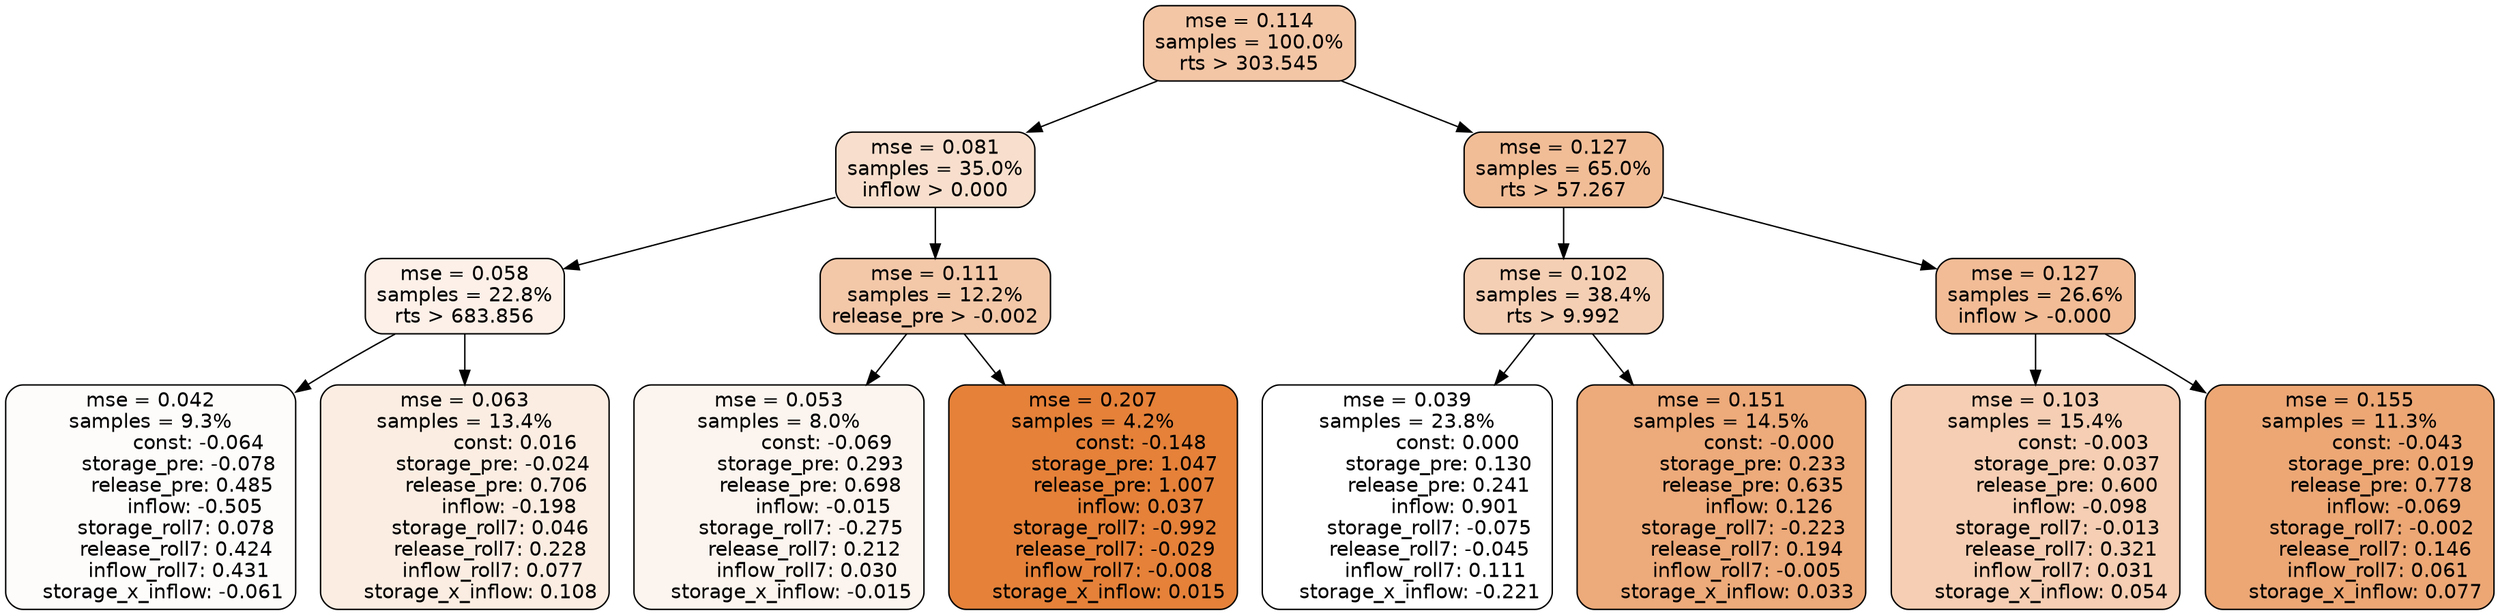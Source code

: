 digraph tree {
node [shape=rectangle, style="filled, rounded", color="black", fontname=helvetica] ;
edge [fontname=helvetica] ;
	"0" [label="mse = 0.114
samples = 100.0%
rts > 303.545", fillcolor="#f3c6a6"]
	"8" [label="mse = 0.081
samples = 35.0%
inflow > 0.000", fillcolor="#f8dfcd"]
	"1" [label="mse = 0.127
samples = 65.0%
rts > 57.267", fillcolor="#f1bd97"]
	"9" [label="mse = 0.058
samples = 22.8%
rts > 683.856", fillcolor="#fcf0e8"]
	"12" [label="mse = 0.111
samples = 12.2%
release_pre > -0.002", fillcolor="#f3c8a9"]
	"2" [label="mse = 0.102
samples = 38.4%
rts > 9.992", fillcolor="#f5cfb4"]
	"5" [label="mse = 0.127
samples = 26.6%
inflow > -0.000", fillcolor="#f1bc96"]
	"10" [label="mse = 0.042
samples = 9.3%
               const: -0.064
         storage_pre: -0.078
          release_pre: 0.485
              inflow: -0.505
        storage_roll7: 0.078
        release_roll7: 0.424
         inflow_roll7: 0.431
    storage_x_inflow: -0.061", fillcolor="#fefcfb"]
	"11" [label="mse = 0.063
samples = 13.4%
                const: 0.016
         storage_pre: -0.024
          release_pre: 0.706
              inflow: -0.198
        storage_roll7: 0.046
        release_roll7: 0.228
         inflow_roll7: 0.077
     storage_x_inflow: 0.108", fillcolor="#fbede2"]
	"13" [label="mse = 0.053
samples = 8.0%
               const: -0.069
          storage_pre: 0.293
          release_pre: 0.698
              inflow: -0.015
       storage_roll7: -0.275
        release_roll7: 0.212
         inflow_roll7: 0.030
    storage_x_inflow: -0.015", fillcolor="#fcf4ee"]
	"14" [label="mse = 0.207
samples = 4.2%
               const: -0.148
          storage_pre: 1.047
          release_pre: 1.007
               inflow: 0.037
       storage_roll7: -0.992
       release_roll7: -0.029
        inflow_roll7: -0.008
     storage_x_inflow: 0.015", fillcolor="#e58139"]
	"3" [label="mse = 0.039
samples = 23.8%
                const: 0.000
          storage_pre: 0.130
          release_pre: 0.241
               inflow: 0.901
       storage_roll7: -0.075
       release_roll7: -0.045
         inflow_roll7: 0.111
    storage_x_inflow: -0.221", fillcolor="#ffffff"]
	"4" [label="mse = 0.151
samples = 14.5%
               const: -0.000
          storage_pre: 0.233
          release_pre: 0.635
               inflow: 0.126
       storage_roll7: -0.223
        release_roll7: 0.194
        inflow_roll7: -0.005
     storage_x_inflow: 0.033", fillcolor="#edaa7a"]
	"6" [label="mse = 0.103
samples = 15.4%
               const: -0.003
          storage_pre: 0.037
          release_pre: 0.600
              inflow: -0.098
       storage_roll7: -0.013
        release_roll7: 0.321
         inflow_roll7: 0.031
     storage_x_inflow: 0.054", fillcolor="#f5ceb3"]
	"7" [label="mse = 0.155
samples = 11.3%
               const: -0.043
          storage_pre: 0.019
          release_pre: 0.778
              inflow: -0.069
       storage_roll7: -0.002
        release_roll7: 0.146
         inflow_roll7: 0.061
     storage_x_inflow: 0.077", fillcolor="#eca775"]

	"0" -> "1"
	"0" -> "8"
	"8" -> "9"
	"8" -> "12"
	"1" -> "2"
	"1" -> "5"
	"9" -> "10"
	"9" -> "11"
	"12" -> "13"
	"12" -> "14"
	"2" -> "3"
	"2" -> "4"
	"5" -> "6"
	"5" -> "7"
}